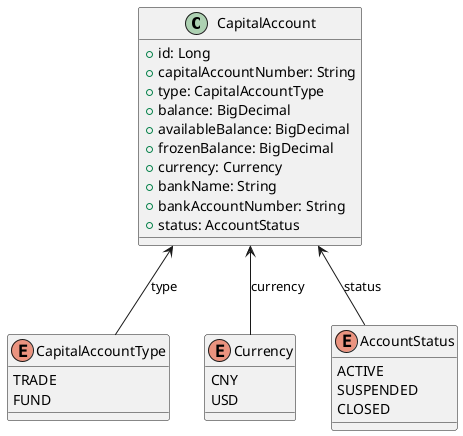 @startuml capital_account

class CapitalAccount {
    + id: Long
    + capitalAccountNumber: String
    + type: CapitalAccountType
    + balance: BigDecimal
    + availableBalance: BigDecimal
    + frozenBalance: BigDecimal
    + currency: Currency
    + bankName: String
    + bankAccountNumber: String
    + status: AccountStatus
}

enum CapitalAccountType {
    TRADE
    FUND
}

enum Currency {
    CNY
    USD
}

enum AccountStatus {
    ACTIVE
    SUSPENDED
    CLOSED
}

CapitalAccount <-- CapitalAccountType : "type"
CapitalAccount <-- AccountStatus : "status"
CapitalAccount <-- Currency : "currency"

@enduml 